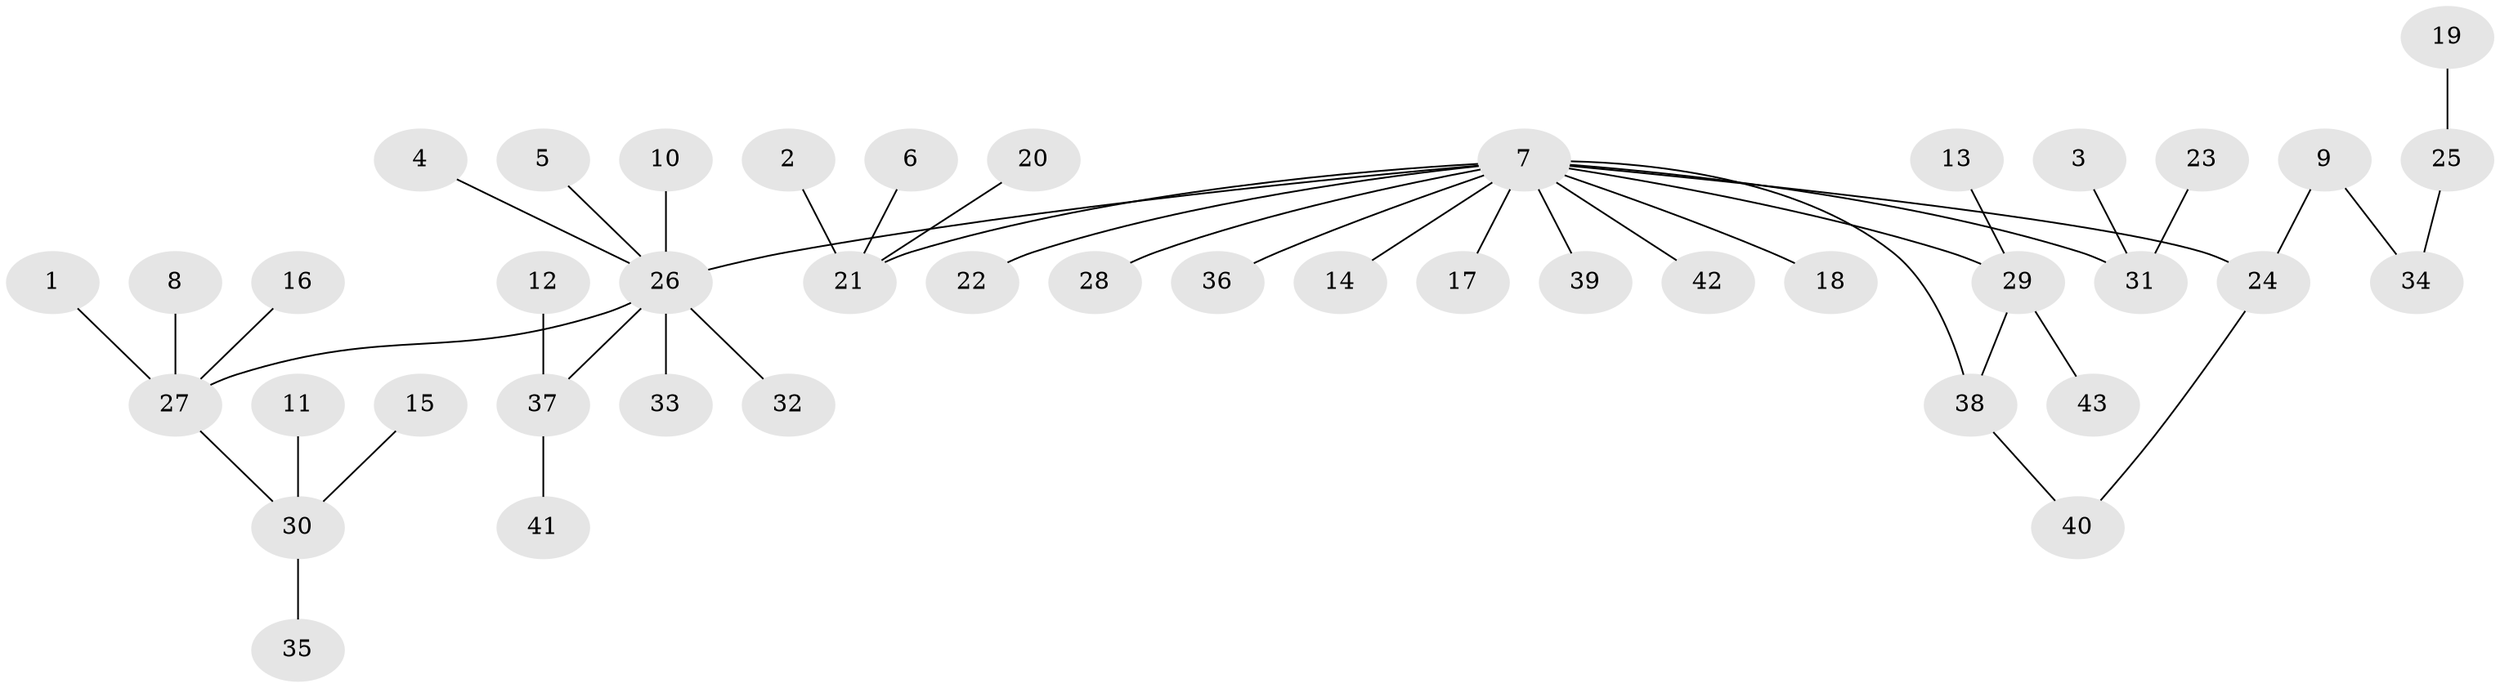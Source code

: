 // original degree distribution, {6: 0.047058823529411764, 12: 0.011764705882352941, 5: 0.023529411764705882, 10: 0.011764705882352941, 7: 0.011764705882352941, 3: 0.07058823529411765, 1: 0.6235294117647059, 2: 0.17647058823529413, 4: 0.023529411764705882}
// Generated by graph-tools (version 1.1) at 2025/25/03/09/25 03:25:56]
// undirected, 43 vertices, 44 edges
graph export_dot {
graph [start="1"]
  node [color=gray90,style=filled];
  1;
  2;
  3;
  4;
  5;
  6;
  7;
  8;
  9;
  10;
  11;
  12;
  13;
  14;
  15;
  16;
  17;
  18;
  19;
  20;
  21;
  22;
  23;
  24;
  25;
  26;
  27;
  28;
  29;
  30;
  31;
  32;
  33;
  34;
  35;
  36;
  37;
  38;
  39;
  40;
  41;
  42;
  43;
  1 -- 27 [weight=1.0];
  2 -- 21 [weight=1.0];
  3 -- 31 [weight=1.0];
  4 -- 26 [weight=1.0];
  5 -- 26 [weight=1.0];
  6 -- 21 [weight=1.0];
  7 -- 14 [weight=1.0];
  7 -- 17 [weight=1.0];
  7 -- 18 [weight=1.0];
  7 -- 21 [weight=1.0];
  7 -- 22 [weight=1.0];
  7 -- 24 [weight=1.0];
  7 -- 26 [weight=1.0];
  7 -- 28 [weight=1.0];
  7 -- 29 [weight=1.0];
  7 -- 31 [weight=1.0];
  7 -- 36 [weight=1.0];
  7 -- 38 [weight=1.0];
  7 -- 39 [weight=1.0];
  7 -- 42 [weight=1.0];
  8 -- 27 [weight=1.0];
  9 -- 24 [weight=1.0];
  9 -- 34 [weight=1.0];
  10 -- 26 [weight=1.0];
  11 -- 30 [weight=1.0];
  12 -- 37 [weight=1.0];
  13 -- 29 [weight=1.0];
  15 -- 30 [weight=1.0];
  16 -- 27 [weight=1.0];
  19 -- 25 [weight=1.0];
  20 -- 21 [weight=1.0];
  23 -- 31 [weight=1.0];
  24 -- 40 [weight=1.0];
  25 -- 34 [weight=1.0];
  26 -- 27 [weight=1.0];
  26 -- 32 [weight=1.0];
  26 -- 33 [weight=1.0];
  26 -- 37 [weight=1.0];
  27 -- 30 [weight=1.0];
  29 -- 38 [weight=1.0];
  29 -- 43 [weight=1.0];
  30 -- 35 [weight=1.0];
  37 -- 41 [weight=1.0];
  38 -- 40 [weight=1.0];
}

